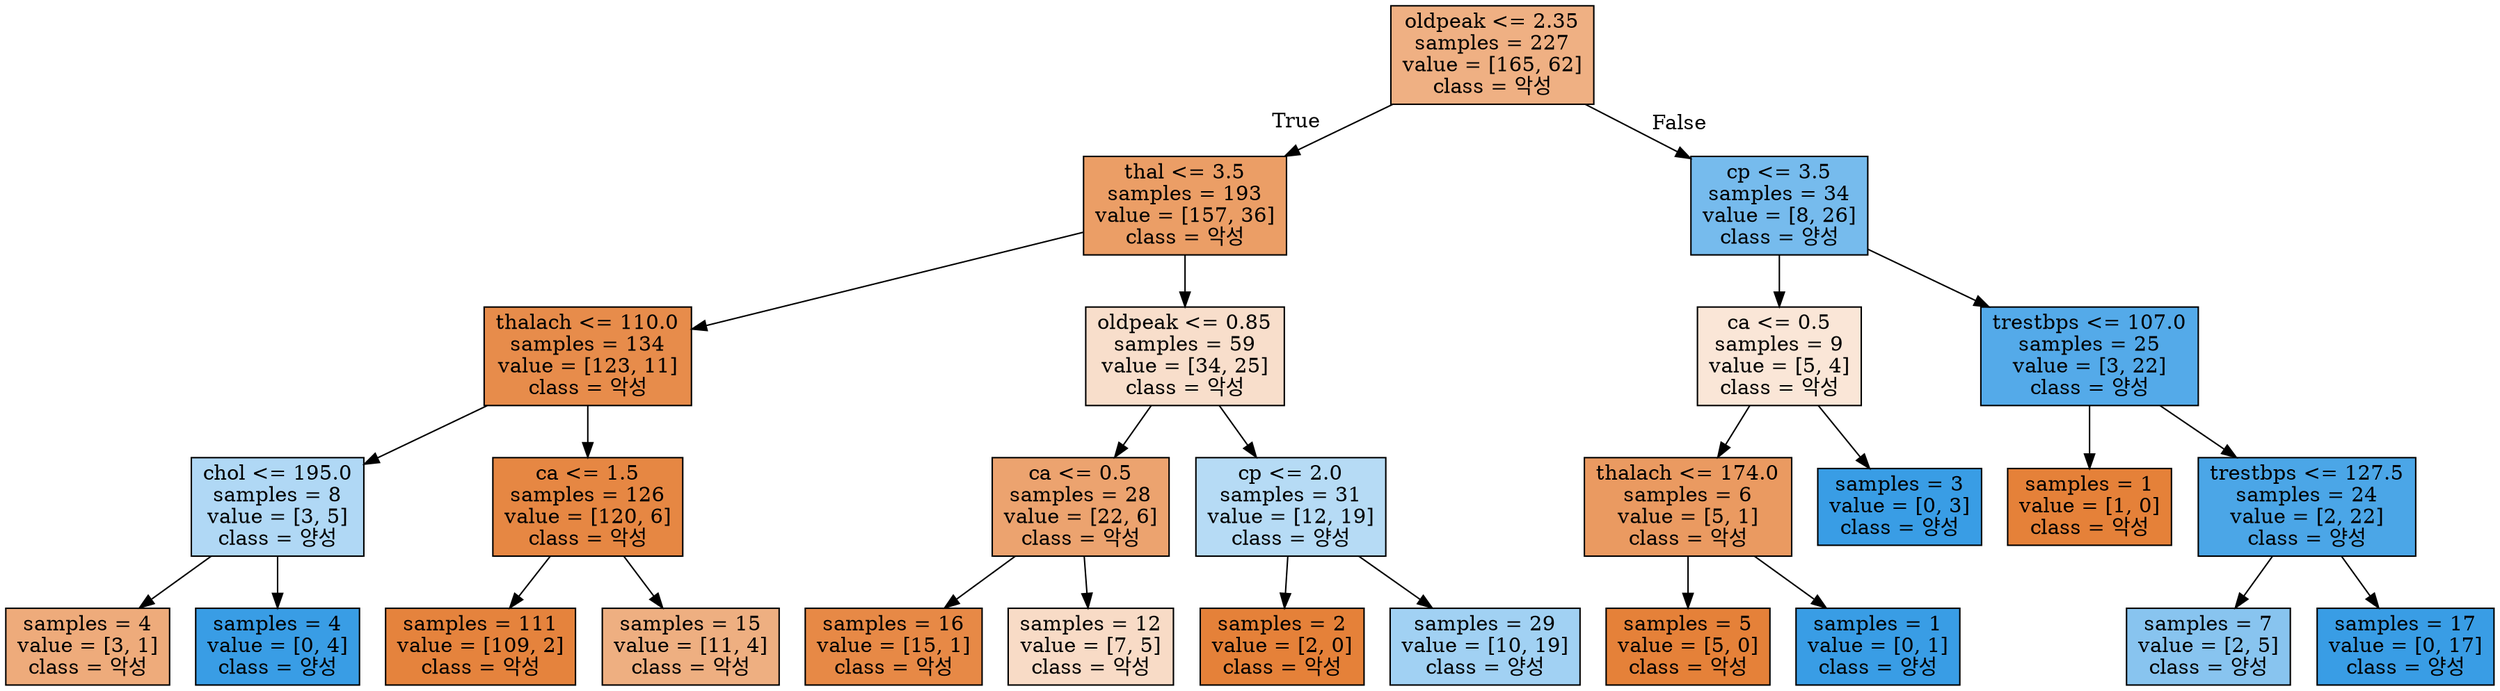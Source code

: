 digraph Tree {
node [shape=box, style="filled", color="black"] ;
0 [label="oldpeak <= 2.35\nsamples = 227\nvalue = [165, 62]\nclass = 악성", fillcolor="#efb083"] ;
1 [label="thal <= 3.5\nsamples = 193\nvalue = [157, 36]\nclass = 악성", fillcolor="#eb9e66"] ;
0 -> 1 [labeldistance=2.5, labelangle=45, headlabel="True"] ;
2 [label="thalach <= 110.0\nsamples = 134\nvalue = [123, 11]\nclass = 악성", fillcolor="#e78c4b"] ;
1 -> 2 ;
3 [label="chol <= 195.0\nsamples = 8\nvalue = [3, 5]\nclass = 양성", fillcolor="#b0d8f5"] ;
2 -> 3 ;
4 [label="samples = 4\nvalue = [3, 1]\nclass = 악성", fillcolor="#eeab7b"] ;
3 -> 4 ;
5 [label="samples = 4\nvalue = [0, 4]\nclass = 양성", fillcolor="#399de5"] ;
3 -> 5 ;
6 [label="ca <= 1.5\nsamples = 126\nvalue = [120, 6]\nclass = 악성", fillcolor="#e68743"] ;
2 -> 6 ;
7 [label="samples = 111\nvalue = [109, 2]\nclass = 악성", fillcolor="#e5833d"] ;
6 -> 7 ;
8 [label="samples = 15\nvalue = [11, 4]\nclass = 악성", fillcolor="#eeaf81"] ;
6 -> 8 ;
9 [label="oldpeak <= 0.85\nsamples = 59\nvalue = [34, 25]\nclass = 악성", fillcolor="#f8decb"] ;
1 -> 9 ;
10 [label="ca <= 0.5\nsamples = 28\nvalue = [22, 6]\nclass = 악성", fillcolor="#eca36f"] ;
9 -> 10 ;
11 [label="samples = 16\nvalue = [15, 1]\nclass = 악성", fillcolor="#e78946"] ;
10 -> 11 ;
12 [label="samples = 12\nvalue = [7, 5]\nclass = 악성", fillcolor="#f8dbc6"] ;
10 -> 12 ;
13 [label="cp <= 2.0\nsamples = 31\nvalue = [12, 19]\nclass = 양성", fillcolor="#b6dbf5"] ;
9 -> 13 ;
14 [label="samples = 2\nvalue = [2, 0]\nclass = 악성", fillcolor="#e58139"] ;
13 -> 14 ;
15 [label="samples = 29\nvalue = [10, 19]\nclass = 양성", fillcolor="#a1d1f3"] ;
13 -> 15 ;
16 [label="cp <= 3.5\nsamples = 34\nvalue = [8, 26]\nclass = 양성", fillcolor="#76bbed"] ;
0 -> 16 [labeldistance=2.5, labelangle=-45, headlabel="False"] ;
17 [label="ca <= 0.5\nsamples = 9\nvalue = [5, 4]\nclass = 악성", fillcolor="#fae6d7"] ;
16 -> 17 ;
18 [label="thalach <= 174.0\nsamples = 6\nvalue = [5, 1]\nclass = 악성", fillcolor="#ea9a61"] ;
17 -> 18 ;
19 [label="samples = 5\nvalue = [5, 0]\nclass = 악성", fillcolor="#e58139"] ;
18 -> 19 ;
20 [label="samples = 1\nvalue = [0, 1]\nclass = 양성", fillcolor="#399de5"] ;
18 -> 20 ;
21 [label="samples = 3\nvalue = [0, 3]\nclass = 양성", fillcolor="#399de5"] ;
17 -> 21 ;
22 [label="trestbps <= 107.0\nsamples = 25\nvalue = [3, 22]\nclass = 양성", fillcolor="#54aae9"] ;
16 -> 22 ;
23 [label="samples = 1\nvalue = [1, 0]\nclass = 악성", fillcolor="#e58139"] ;
22 -> 23 ;
24 [label="trestbps <= 127.5\nsamples = 24\nvalue = [2, 22]\nclass = 양성", fillcolor="#4ba6e7"] ;
22 -> 24 ;
25 [label="samples = 7\nvalue = [2, 5]\nclass = 양성", fillcolor="#88c4ef"] ;
24 -> 25 ;
26 [label="samples = 17\nvalue = [0, 17]\nclass = 양성", fillcolor="#399de5"] ;
24 -> 26 ;
}